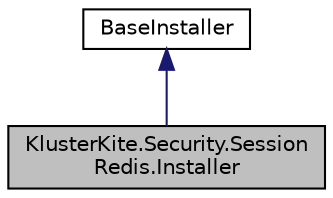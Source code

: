digraph "KlusterKite.Security.SessionRedis.Installer"
{
  edge [fontname="Helvetica",fontsize="10",labelfontname="Helvetica",labelfontsize="10"];
  node [fontname="Helvetica",fontsize="10",shape=record];
  Node0 [label="KlusterKite.Security.Session\lRedis.Installer",height=0.2,width=0.4,color="black", fillcolor="grey75", style="filled", fontcolor="black"];
  Node1 -> Node0 [dir="back",color="midnightblue",fontsize="10",style="solid",fontname="Helvetica"];
  Node1 [label="BaseInstaller",height=0.2,width=0.4,color="black", fillcolor="white", style="filled",URL="$class_kluster_kite_1_1_core_1_1_base_installer.html",tooltip="Base class to install KlusterKite plugin components "];
}
